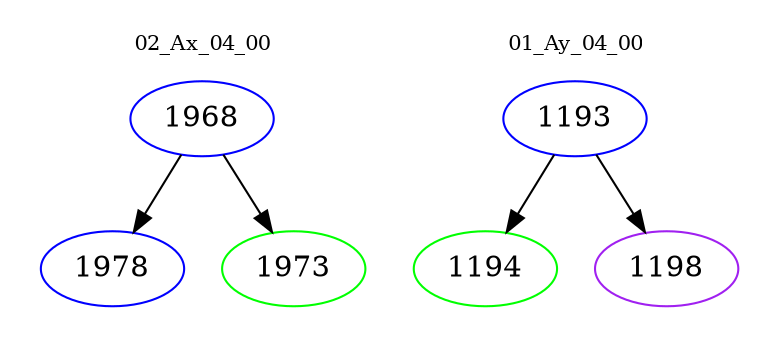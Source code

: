 digraph{
subgraph cluster_0 {
color = white
label = "02_Ax_04_00";
fontsize=10;
T0_1968 [label="1968", color="blue"]
T0_1968 -> T0_1978 [color="black"]
T0_1978 [label="1978", color="blue"]
T0_1968 -> T0_1973 [color="black"]
T0_1973 [label="1973", color="green"]
}
subgraph cluster_1 {
color = white
label = "01_Ay_04_00";
fontsize=10;
T1_1193 [label="1193", color="blue"]
T1_1193 -> T1_1194 [color="black"]
T1_1194 [label="1194", color="green"]
T1_1193 -> T1_1198 [color="black"]
T1_1198 [label="1198", color="purple"]
}
}
